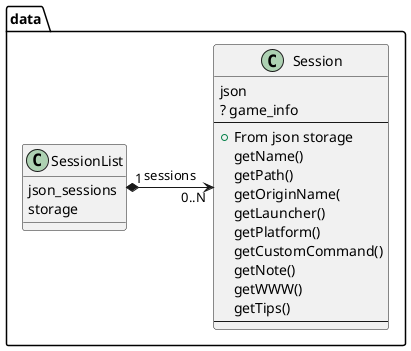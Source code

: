 @startuml
'https://plantuml.com/class-diagram

package "data" {

class Session {
json
? game_info
---
+ From json storage
getName()
getPath()
getOriginName(
getLauncher()
getPlatform()
getCustomCommand()
getNote()
getWWW()
getTips()
---
}

class SessionList {
json_sessions
storage
}

SessionList "1" *-> "0..N" Session : sessions
}

@enduml